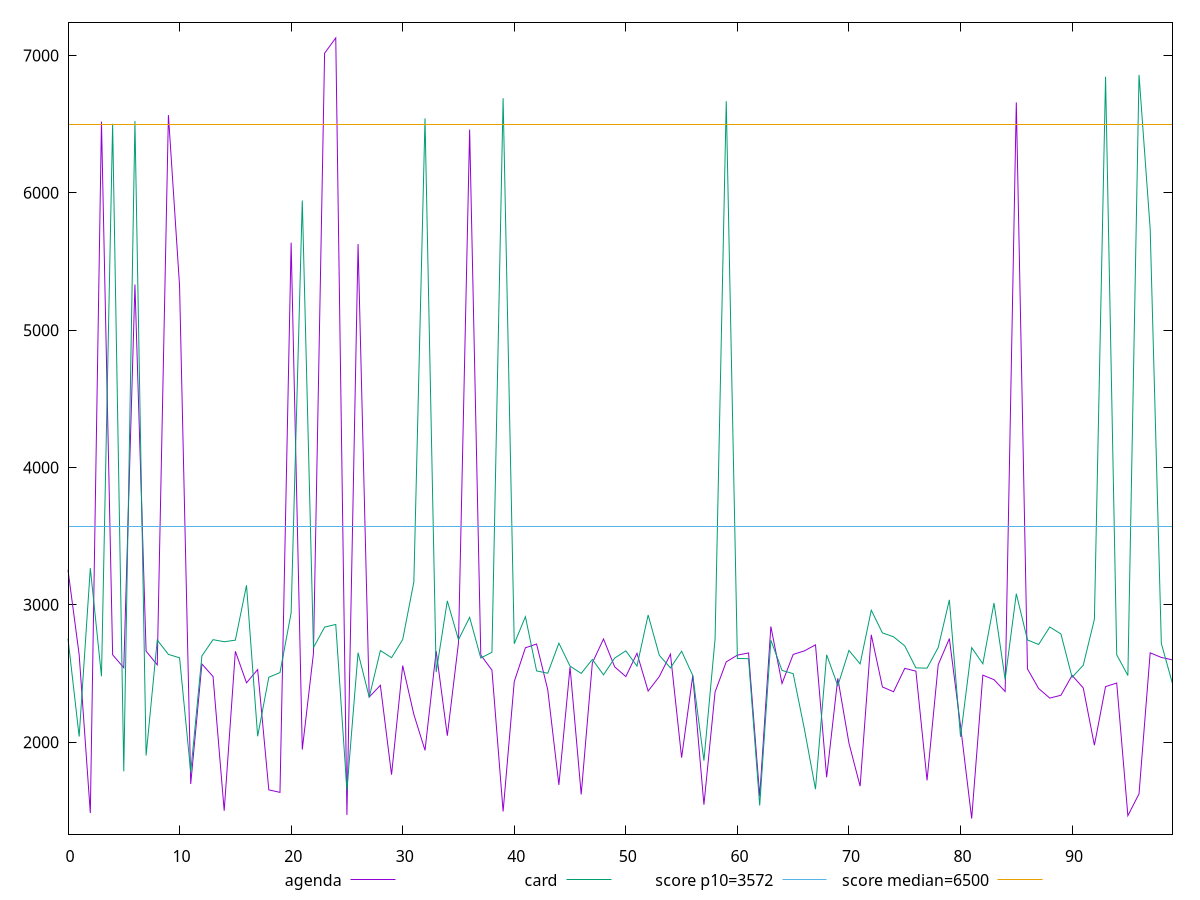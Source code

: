 reset

$agenda <<EOF
0 3252.886
1 2637.074
2 1483.5720000000001
3 6518.122999999998
4 2636.124
5 2541.4359999999997
6 5331.889999999999
7 2662.1279999999997
8 2562.932
9 6565.942999999998
10 5321.6359999999995
11 1695.312
12 2569.1510000000003
13 2477.848
14 1500.12
15 2661.2900000000004
16 2432.0919999999996
17 2528.6360000000004
18 1652.56
19 1634.2679999999996
20 5636.928
21 1946.1599999999999
22 2645.5640000000003
23 7016.267
24 7127.810000000001
25 1470.078
26 5626.663
27 2328.505
28 2413.726
29 1762.9100000000003
30 2557.2639999999997
31 2201.63
32 1940.2789999999995
33 2662.38
34 2046.8249999999998
35 2723.392
36 6459.857999999998
37 2634.5119999999997
38 2524.149
39 1495.296
40 2441.1319999999996
41 2687.2309999999998
42 2714.4782000000005
43 2382.082
44 1688.8575000000003
45 2547.2920000000004
46 1619.5259999999998
47 2577.318
48 2751.2259999999997
49 2548.126
50 2477.474
51 2646.715
52 2371.943
53 2477.4880000000003
54 2640.7650000000003
55 1887
56 2484.808
57 1544.433
58 2365.3960000000006
59 2584.6130000000003
60 2633.504
61 2649.4930000000004
62 1605.927
63 2842.075999999999
64 2427.0460000000003
65 2638.8140000000003
66 2664.4120000000003
67 2708.594
68 1744.193
69 2464.99
70 1992.5500000000002
71 1679.2984999999999
72 2781.754
73 2401.798
74 2367.002
75 2537.174
76 2517.1380000000004
77 1721.8225000000002
78 2563.6580000000004
79 2753.958
80 2118.405
81 1443.867
82 2488.0119999999997
83 2454.816
84 2368.762
85 6658.2919999999995
86 2533.298
87 2390.6279999999997
88 2320.6981
89 2341.442
90 2486.054
91 2394.6200000000003
92 1977.7045000000003
93 2404.308
94 2430.5559999999996
95 1464.5059999999999
96 1623.566
97 2650.4540000000006
98 2616.6220000000003
99 2598.8559999999998
EOF

$card <<EOF
0 2753.166
1 2040.7504999999999
2 3266.861000000001
3 2479.994
4 6502.433000000001
5 1787.58
6 6522.225
7 1902.5399999999995
8 2743.4469999999997
9 2638.9530000000004
10 2614.064
11 1780.2930000000001
12 2627.486
13 2746.188
14 2731.1059999999998
15 2742.484
16 3142.026
17 2043.0460000000003
18 2472.5690000000004
19 2506.486
20 2941.072
21 5944.135999999999
22 2688.1890000000003
23 2837.736
24 2856.815
25 1650.6479999999997
26 2651.216
27 2327.376
28 2666.916
29 2614.8019999999997
30 2747.2949999999996
31 3166.4649999999992
32 6542.076000000002
33 2509.9260000000004
34 3028.5969999999998
35 2745.717
36 2908.7799999999997
37 2612.601
38 2654.2480000000005
39 6688.561
40 2716.642
41 2913.1859999999997
42 2518.802
43 2501.779
44 2720.54
45 2553.542
46 2500.642
47 2602.0739999999996
48 2490.0800000000004
49 2612.059
50 2664.6459999999993
51 2553.814
52 2925.854
53 2632.61
54 2540.419
55 2661.876
56 2485.258
57 1865.4589999999998
58 2752.1440000000002
59 6666.74
60 2609.552
61 2607.372
62 1538.8600000000001
63 2742.4629999999997
64 2522.4219999999996
65 2498.6446
66 2097.8639999999996
67 1657.817
68 2636.062
69 2410.8824999999997
70 2667.922
71 2569.82
72 2960.707
73 2795.366
74 2767.179
75 2700.86
76 2540.742
77 2538.852
78 2689.311
79 3036.064
80 2038.7575000000002
81 2688.102
82 2570.62
83 3012.8730000000005
84 2457.335
85 3080.478
86 2744.277
87 2710.9010000000003
88 2838.477
89 2787.304
90 2472.2569999999996
91 2560.0789999999997
92 2894.6209999999996
93 6844.959999999999
94 2636.1479999999997
95 2485.453
96 6858.468
97 5736.185999999998
98 2718.5670000000005
99 2425.605
EOF

set key outside below
set xrange [0:99]
set yrange [1330.18814:7241.488860000001]
set trange [1330.18814:7241.488860000001]
set terminal svg size 640, 520 enhanced background rgb 'white'
set output "reports/report_00028_2021-02-24T12-49-42.674Z/first-cpu-idle/comparison/line/1_vs_2.svg"

plot $agenda title "agenda" with line, \
     $card title "card" with line, \
     3572 title "score p10=3572", \
     6500 title "score median=6500"

reset

